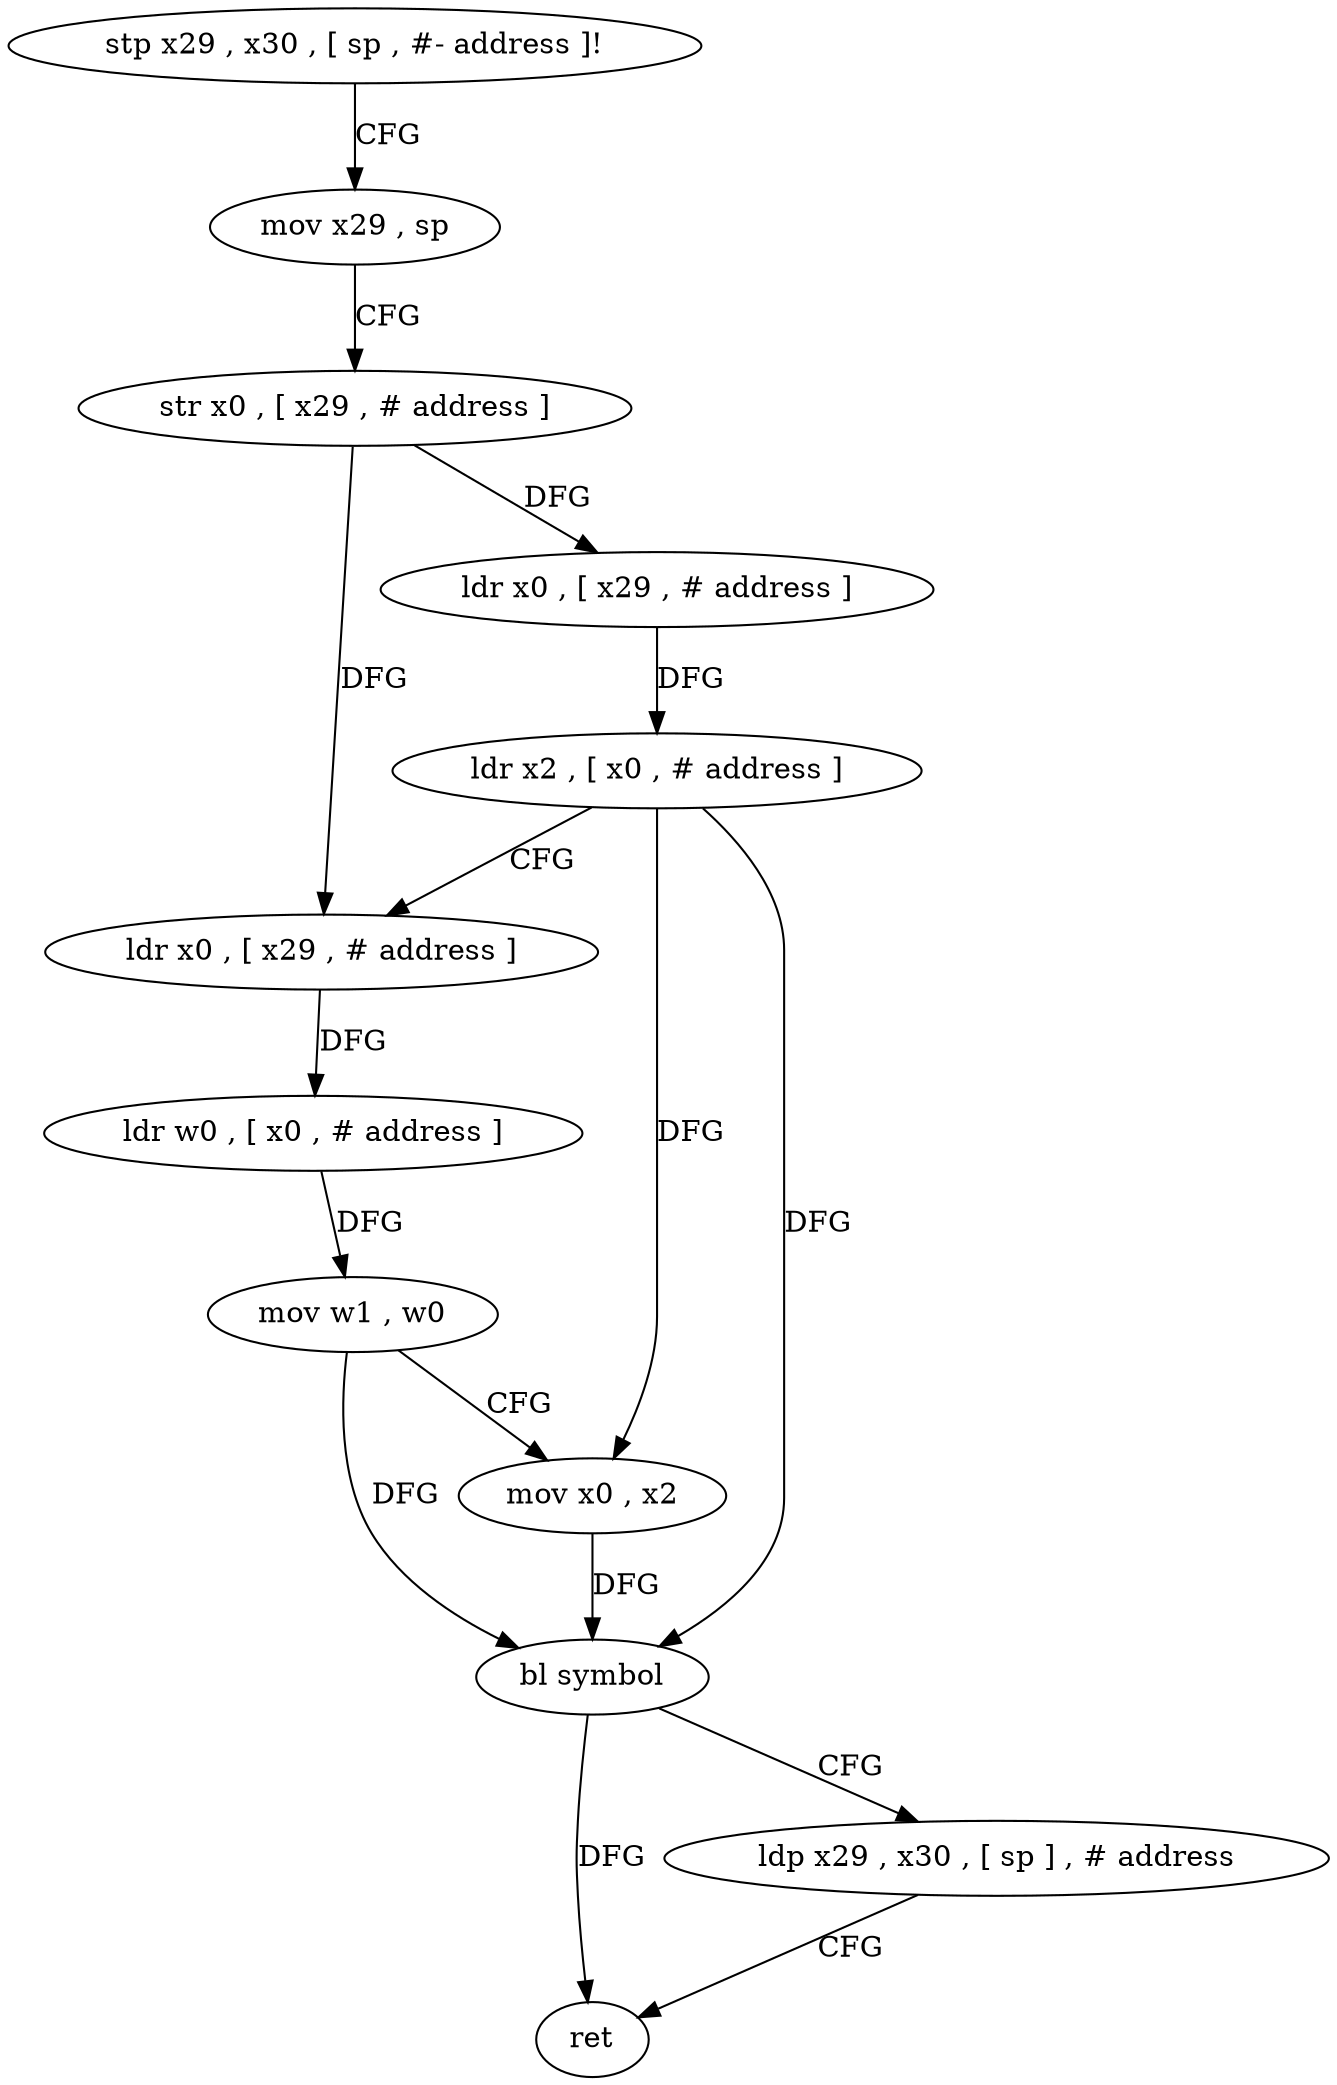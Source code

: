 digraph "func" {
"91956" [label = "stp x29 , x30 , [ sp , #- address ]!" ]
"91960" [label = "mov x29 , sp" ]
"91964" [label = "str x0 , [ x29 , # address ]" ]
"91968" [label = "ldr x0 , [ x29 , # address ]" ]
"91972" [label = "ldr x2 , [ x0 , # address ]" ]
"91976" [label = "ldr x0 , [ x29 , # address ]" ]
"91980" [label = "ldr w0 , [ x0 , # address ]" ]
"91984" [label = "mov w1 , w0" ]
"91988" [label = "mov x0 , x2" ]
"91992" [label = "bl symbol" ]
"91996" [label = "ldp x29 , x30 , [ sp ] , # address" ]
"92000" [label = "ret" ]
"91956" -> "91960" [ label = "CFG" ]
"91960" -> "91964" [ label = "CFG" ]
"91964" -> "91968" [ label = "DFG" ]
"91964" -> "91976" [ label = "DFG" ]
"91968" -> "91972" [ label = "DFG" ]
"91972" -> "91976" [ label = "CFG" ]
"91972" -> "91988" [ label = "DFG" ]
"91972" -> "91992" [ label = "DFG" ]
"91976" -> "91980" [ label = "DFG" ]
"91980" -> "91984" [ label = "DFG" ]
"91984" -> "91988" [ label = "CFG" ]
"91984" -> "91992" [ label = "DFG" ]
"91988" -> "91992" [ label = "DFG" ]
"91992" -> "91996" [ label = "CFG" ]
"91992" -> "92000" [ label = "DFG" ]
"91996" -> "92000" [ label = "CFG" ]
}
